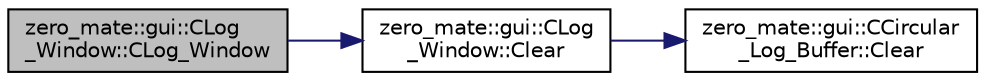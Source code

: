 digraph "zero_mate::gui::CLog_Window::CLog_Window"
{
 // LATEX_PDF_SIZE
  bgcolor="transparent";
  edge [fontname="Helvetica",fontsize="10",labelfontname="Helvetica",labelfontsize="10"];
  node [fontname="Helvetica",fontsize="10",shape=record];
  rankdir="LR";
  Node1 [label="zero_mate::gui::CLog\l_Window::CLog_Window",height=0.2,width=0.4,color="black", fillcolor="grey75", style="filled", fontcolor="black",tooltip=" "];
  Node1 -> Node2 [color="midnightblue",fontsize="10",style="solid",fontname="Helvetica"];
  Node2 [label="zero_mate::gui::CLog\l_Window::Clear",height=0.2,width=0.4,color="black",URL="$classzero__mate_1_1gui_1_1CLog__Window.html#aab3c1c25eedfe7230d905ae5355265c0",tooltip=" "];
  Node2 -> Node3 [color="midnightblue",fontsize="10",style="solid",fontname="Helvetica"];
  Node3 [label="zero_mate::gui::CCircular\l_Log_Buffer::Clear",height=0.2,width=0.4,color="black",URL="$classzero__mate_1_1gui_1_1CCircular__Log__Buffer.html#af165b3edecdde5d0ea7a10957849921b",tooltip=" "];
}
